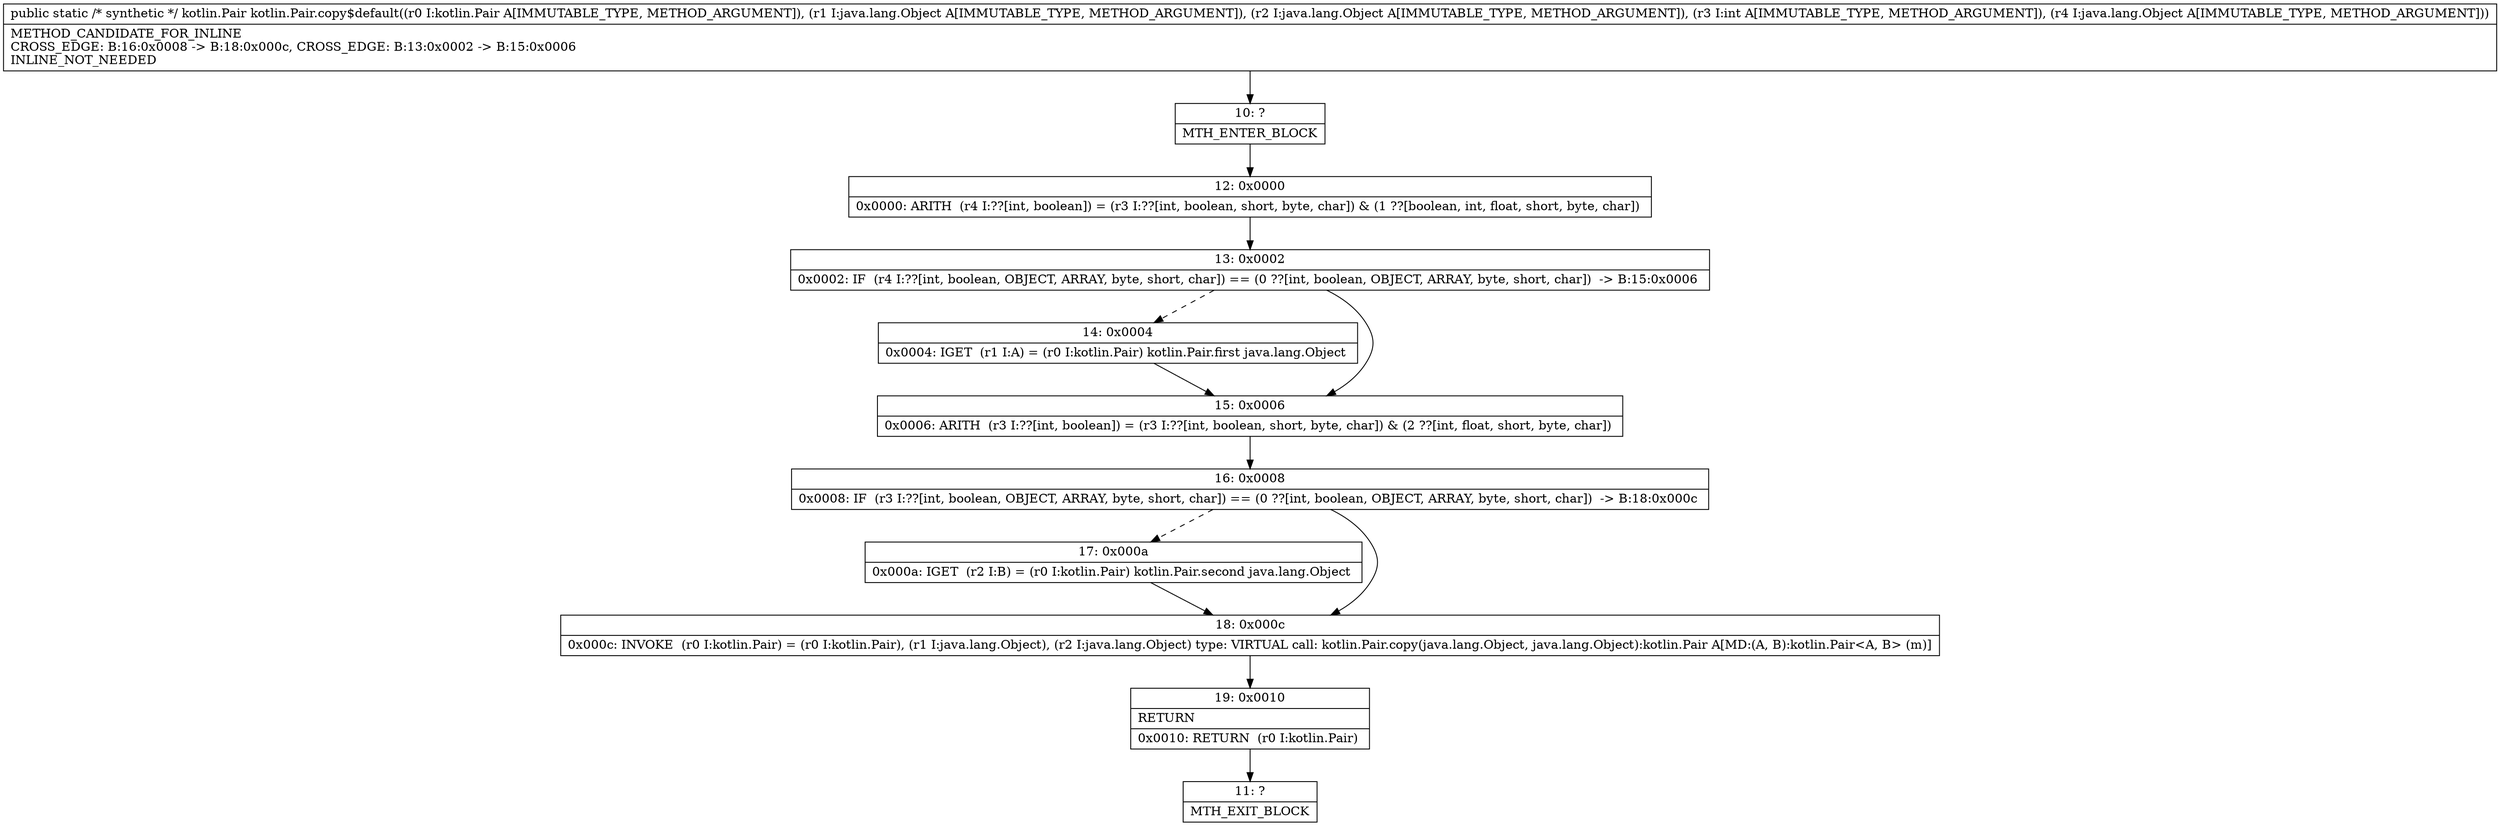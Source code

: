 digraph "CFG forkotlin.Pair.copy$default(Lkotlin\/Pair;Ljava\/lang\/Object;Ljava\/lang\/Object;ILjava\/lang\/Object;)Lkotlin\/Pair;" {
Node_10 [shape=record,label="{10\:\ ?|MTH_ENTER_BLOCK\l}"];
Node_12 [shape=record,label="{12\:\ 0x0000|0x0000: ARITH  (r4 I:??[int, boolean]) = (r3 I:??[int, boolean, short, byte, char]) & (1 ??[boolean, int, float, short, byte, char]) \l}"];
Node_13 [shape=record,label="{13\:\ 0x0002|0x0002: IF  (r4 I:??[int, boolean, OBJECT, ARRAY, byte, short, char]) == (0 ??[int, boolean, OBJECT, ARRAY, byte, short, char])  \-\> B:15:0x0006 \l}"];
Node_14 [shape=record,label="{14\:\ 0x0004|0x0004: IGET  (r1 I:A) = (r0 I:kotlin.Pair) kotlin.Pair.first java.lang.Object \l}"];
Node_15 [shape=record,label="{15\:\ 0x0006|0x0006: ARITH  (r3 I:??[int, boolean]) = (r3 I:??[int, boolean, short, byte, char]) & (2 ??[int, float, short, byte, char]) \l}"];
Node_16 [shape=record,label="{16\:\ 0x0008|0x0008: IF  (r3 I:??[int, boolean, OBJECT, ARRAY, byte, short, char]) == (0 ??[int, boolean, OBJECT, ARRAY, byte, short, char])  \-\> B:18:0x000c \l}"];
Node_17 [shape=record,label="{17\:\ 0x000a|0x000a: IGET  (r2 I:B) = (r0 I:kotlin.Pair) kotlin.Pair.second java.lang.Object \l}"];
Node_18 [shape=record,label="{18\:\ 0x000c|0x000c: INVOKE  (r0 I:kotlin.Pair) = (r0 I:kotlin.Pair), (r1 I:java.lang.Object), (r2 I:java.lang.Object) type: VIRTUAL call: kotlin.Pair.copy(java.lang.Object, java.lang.Object):kotlin.Pair A[MD:(A, B):kotlin.Pair\<A, B\> (m)]\l}"];
Node_19 [shape=record,label="{19\:\ 0x0010|RETURN\l|0x0010: RETURN  (r0 I:kotlin.Pair) \l}"];
Node_11 [shape=record,label="{11\:\ ?|MTH_EXIT_BLOCK\l}"];
MethodNode[shape=record,label="{public static \/* synthetic *\/ kotlin.Pair kotlin.Pair.copy$default((r0 I:kotlin.Pair A[IMMUTABLE_TYPE, METHOD_ARGUMENT]), (r1 I:java.lang.Object A[IMMUTABLE_TYPE, METHOD_ARGUMENT]), (r2 I:java.lang.Object A[IMMUTABLE_TYPE, METHOD_ARGUMENT]), (r3 I:int A[IMMUTABLE_TYPE, METHOD_ARGUMENT]), (r4 I:java.lang.Object A[IMMUTABLE_TYPE, METHOD_ARGUMENT]))  | METHOD_CANDIDATE_FOR_INLINE\lCROSS_EDGE: B:16:0x0008 \-\> B:18:0x000c, CROSS_EDGE: B:13:0x0002 \-\> B:15:0x0006\lINLINE_NOT_NEEDED\l}"];
MethodNode -> Node_10;Node_10 -> Node_12;
Node_12 -> Node_13;
Node_13 -> Node_14[style=dashed];
Node_13 -> Node_15;
Node_14 -> Node_15;
Node_15 -> Node_16;
Node_16 -> Node_17[style=dashed];
Node_16 -> Node_18;
Node_17 -> Node_18;
Node_18 -> Node_19;
Node_19 -> Node_11;
}

